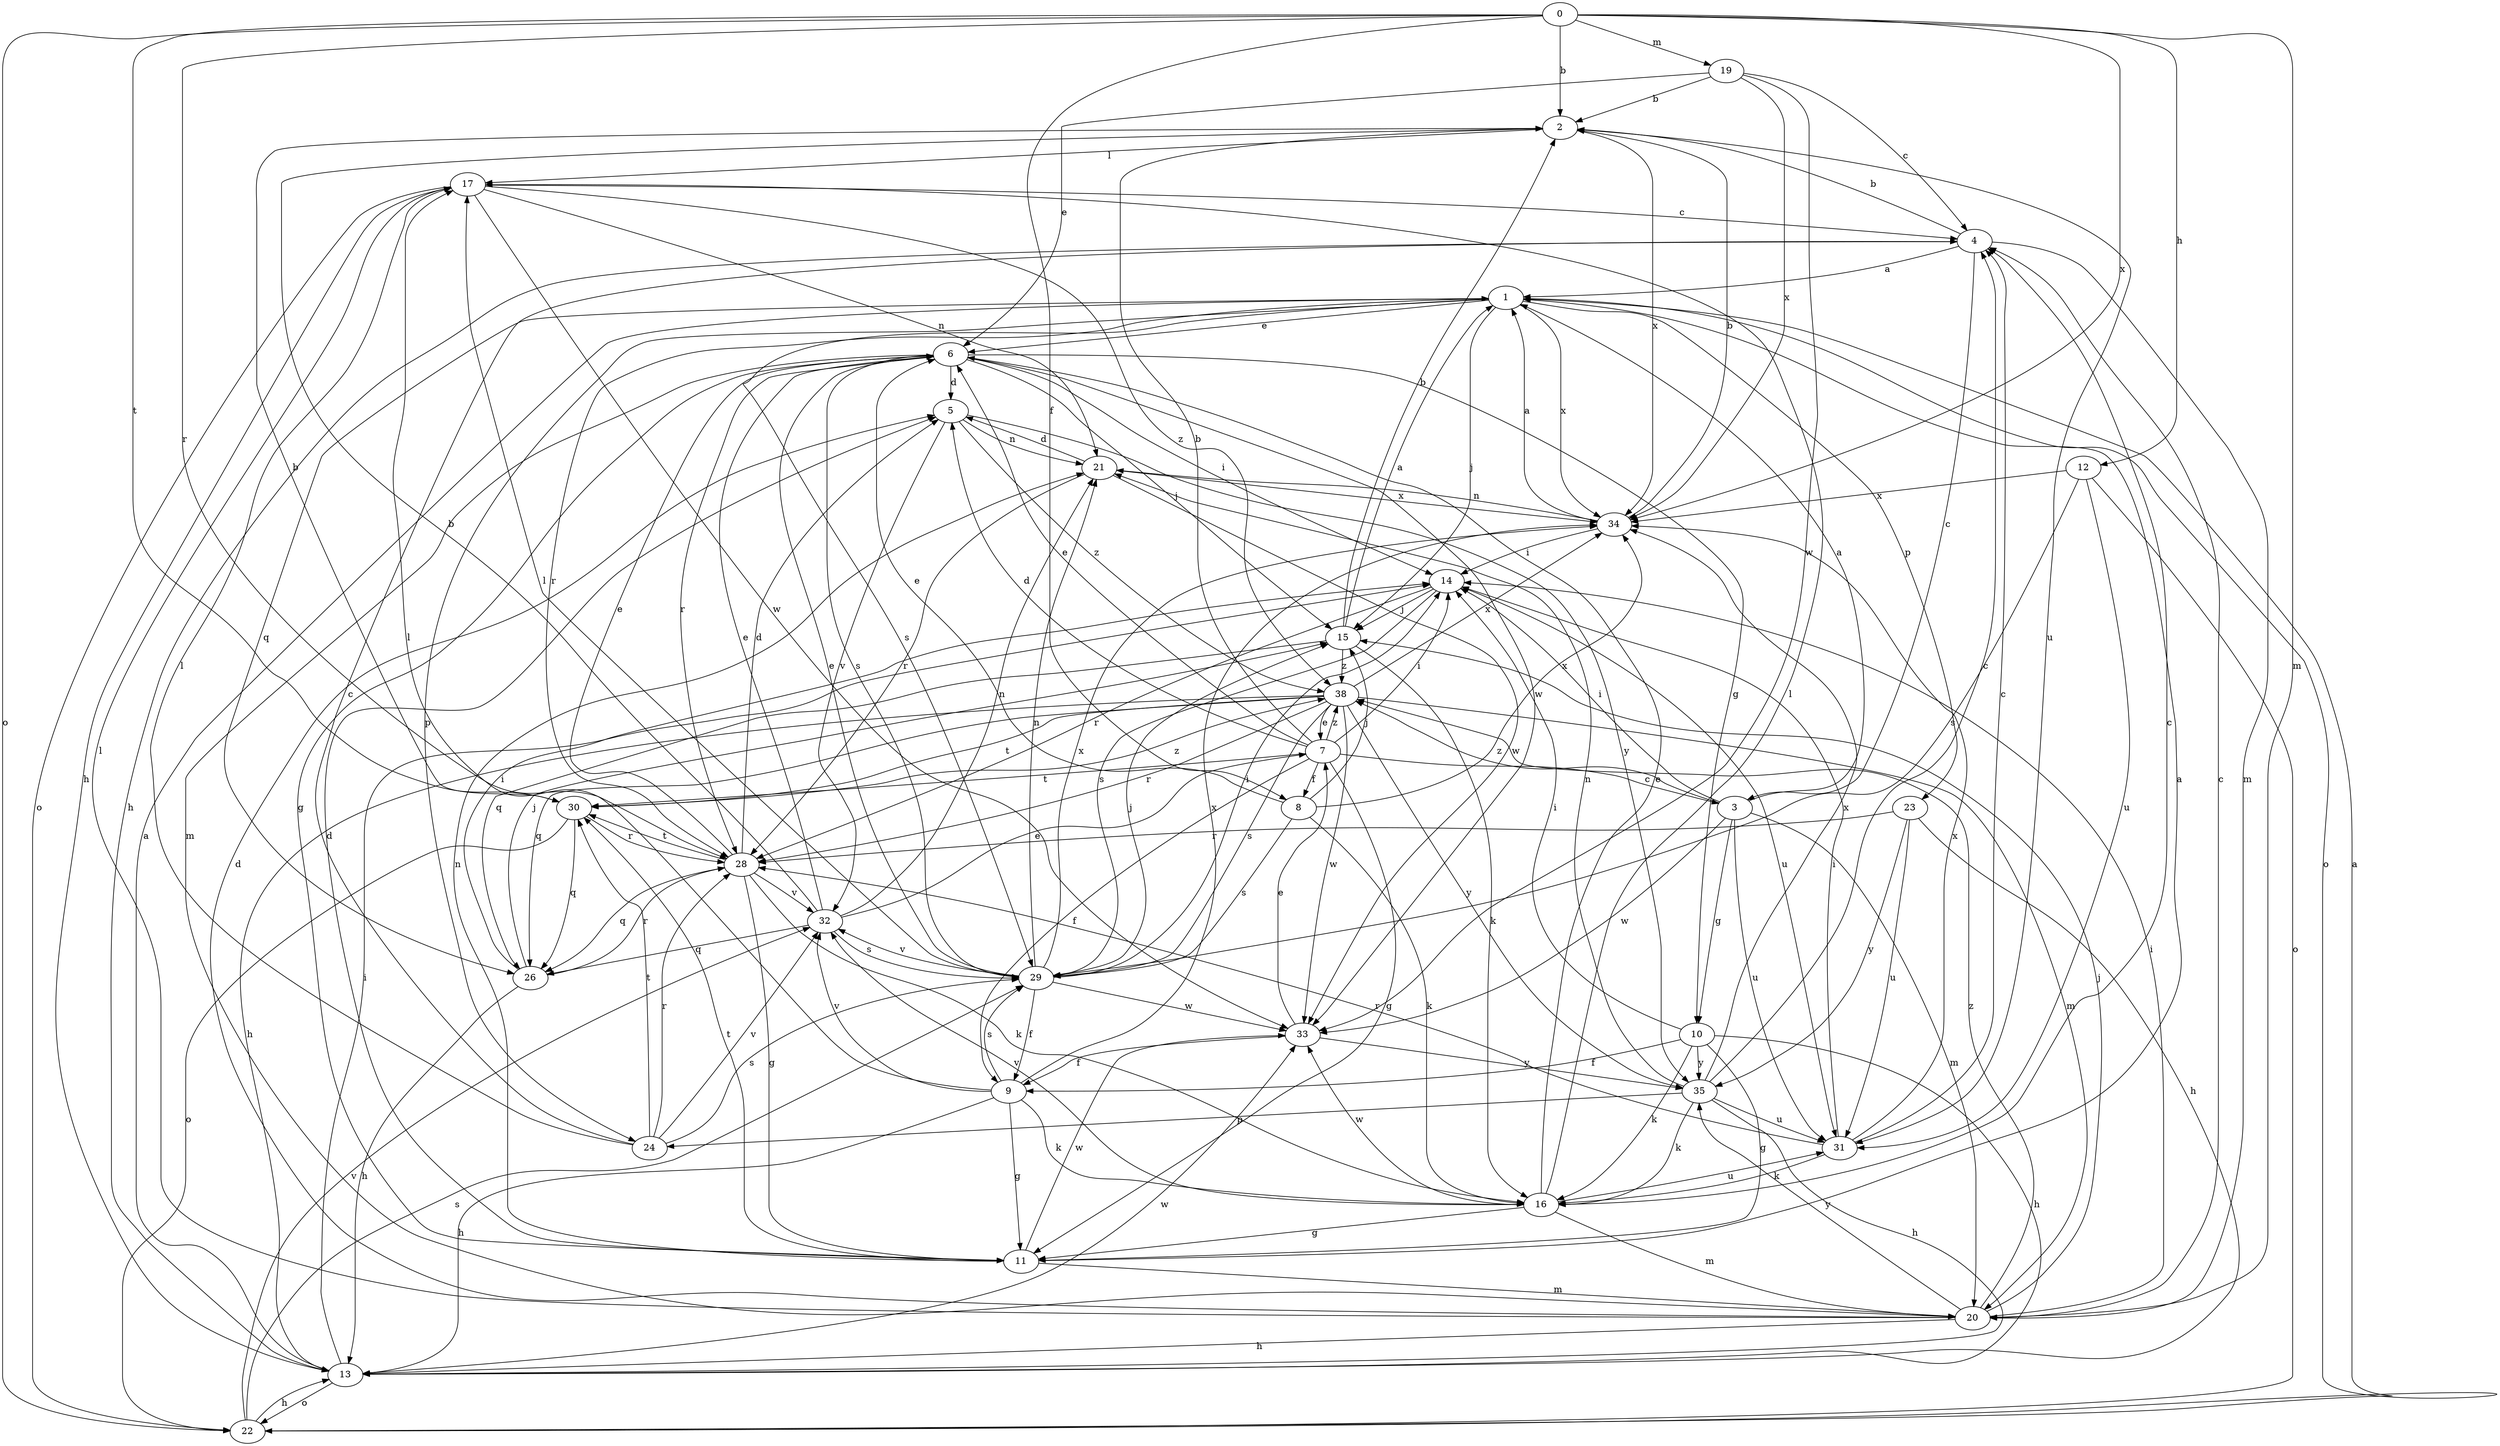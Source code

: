 strict digraph  {
0;
1;
2;
3;
4;
5;
6;
7;
8;
9;
10;
11;
12;
13;
14;
15;
16;
17;
19;
20;
21;
22;
23;
24;
26;
28;
29;
30;
31;
32;
33;
34;
35;
38;
0 -> 2  [label=b];
0 -> 8  [label=f];
0 -> 12  [label=h];
0 -> 19  [label=m];
0 -> 20  [label=m];
0 -> 22  [label=o];
0 -> 28  [label=r];
0 -> 30  [label=t];
0 -> 34  [label=x];
1 -> 6  [label=e];
1 -> 15  [label=j];
1 -> 22  [label=o];
1 -> 23  [label=p];
1 -> 24  [label=p];
1 -> 26  [label=q];
1 -> 28  [label=r];
1 -> 29  [label=s];
1 -> 34  [label=x];
2 -> 17  [label=l];
2 -> 31  [label=u];
2 -> 34  [label=x];
3 -> 1  [label=a];
3 -> 10  [label=g];
3 -> 14  [label=i];
3 -> 20  [label=m];
3 -> 31  [label=u];
3 -> 33  [label=w];
3 -> 38  [label=z];
4 -> 1  [label=a];
4 -> 2  [label=b];
4 -> 3  [label=c];
4 -> 13  [label=h];
4 -> 20  [label=m];
5 -> 21  [label=n];
5 -> 32  [label=v];
5 -> 35  [label=y];
5 -> 38  [label=z];
6 -> 5  [label=d];
6 -> 10  [label=g];
6 -> 11  [label=g];
6 -> 14  [label=i];
6 -> 15  [label=j];
6 -> 20  [label=m];
6 -> 28  [label=r];
6 -> 29  [label=s];
6 -> 33  [label=w];
7 -> 2  [label=b];
7 -> 3  [label=c];
7 -> 5  [label=d];
7 -> 6  [label=e];
7 -> 8  [label=f];
7 -> 9  [label=f];
7 -> 11  [label=g];
7 -> 14  [label=i];
7 -> 30  [label=t];
7 -> 38  [label=z];
8 -> 6  [label=e];
8 -> 15  [label=j];
8 -> 16  [label=k];
8 -> 29  [label=s];
8 -> 34  [label=x];
9 -> 11  [label=g];
9 -> 13  [label=h];
9 -> 16  [label=k];
9 -> 17  [label=l];
9 -> 29  [label=s];
9 -> 32  [label=v];
9 -> 34  [label=x];
10 -> 9  [label=f];
10 -> 11  [label=g];
10 -> 13  [label=h];
10 -> 14  [label=i];
10 -> 16  [label=k];
10 -> 35  [label=y];
11 -> 1  [label=a];
11 -> 5  [label=d];
11 -> 20  [label=m];
11 -> 21  [label=n];
11 -> 30  [label=t];
11 -> 33  [label=w];
12 -> 22  [label=o];
12 -> 29  [label=s];
12 -> 31  [label=u];
12 -> 34  [label=x];
13 -> 1  [label=a];
13 -> 14  [label=i];
13 -> 22  [label=o];
13 -> 33  [label=w];
14 -> 15  [label=j];
14 -> 28  [label=r];
14 -> 29  [label=s];
14 -> 31  [label=u];
15 -> 1  [label=a];
15 -> 2  [label=b];
15 -> 16  [label=k];
15 -> 26  [label=q];
15 -> 38  [label=z];
16 -> 4  [label=c];
16 -> 6  [label=e];
16 -> 11  [label=g];
16 -> 17  [label=l];
16 -> 20  [label=m];
16 -> 31  [label=u];
16 -> 32  [label=v];
16 -> 33  [label=w];
17 -> 4  [label=c];
17 -> 13  [label=h];
17 -> 21  [label=n];
17 -> 22  [label=o];
17 -> 33  [label=w];
17 -> 38  [label=z];
19 -> 2  [label=b];
19 -> 4  [label=c];
19 -> 6  [label=e];
19 -> 33  [label=w];
19 -> 34  [label=x];
20 -> 4  [label=c];
20 -> 5  [label=d];
20 -> 13  [label=h];
20 -> 14  [label=i];
20 -> 15  [label=j];
20 -> 17  [label=l];
20 -> 35  [label=y];
20 -> 38  [label=z];
21 -> 5  [label=d];
21 -> 28  [label=r];
21 -> 33  [label=w];
21 -> 34  [label=x];
22 -> 1  [label=a];
22 -> 13  [label=h];
22 -> 29  [label=s];
22 -> 32  [label=v];
23 -> 13  [label=h];
23 -> 28  [label=r];
23 -> 31  [label=u];
23 -> 35  [label=y];
24 -> 4  [label=c];
24 -> 17  [label=l];
24 -> 28  [label=r];
24 -> 29  [label=s];
24 -> 30  [label=t];
24 -> 32  [label=v];
26 -> 13  [label=h];
26 -> 14  [label=i];
26 -> 15  [label=j];
26 -> 28  [label=r];
28 -> 5  [label=d];
28 -> 6  [label=e];
28 -> 11  [label=g];
28 -> 16  [label=k];
28 -> 26  [label=q];
28 -> 30  [label=t];
28 -> 32  [label=v];
29 -> 6  [label=e];
29 -> 9  [label=f];
29 -> 14  [label=i];
29 -> 15  [label=j];
29 -> 17  [label=l];
29 -> 21  [label=n];
29 -> 32  [label=v];
29 -> 33  [label=w];
29 -> 34  [label=x];
30 -> 2  [label=b];
30 -> 22  [label=o];
30 -> 26  [label=q];
30 -> 28  [label=r];
30 -> 38  [label=z];
31 -> 4  [label=c];
31 -> 14  [label=i];
31 -> 16  [label=k];
31 -> 28  [label=r];
31 -> 34  [label=x];
32 -> 2  [label=b];
32 -> 6  [label=e];
32 -> 7  [label=e];
32 -> 21  [label=n];
32 -> 26  [label=q];
32 -> 29  [label=s];
33 -> 7  [label=e];
33 -> 9  [label=f];
33 -> 35  [label=y];
34 -> 1  [label=a];
34 -> 2  [label=b];
34 -> 14  [label=i];
34 -> 21  [label=n];
35 -> 4  [label=c];
35 -> 13  [label=h];
35 -> 16  [label=k];
35 -> 21  [label=n];
35 -> 24  [label=p];
35 -> 31  [label=u];
35 -> 34  [label=x];
38 -> 7  [label=e];
38 -> 13  [label=h];
38 -> 20  [label=m];
38 -> 26  [label=q];
38 -> 28  [label=r];
38 -> 29  [label=s];
38 -> 30  [label=t];
38 -> 33  [label=w];
38 -> 34  [label=x];
38 -> 35  [label=y];
}
